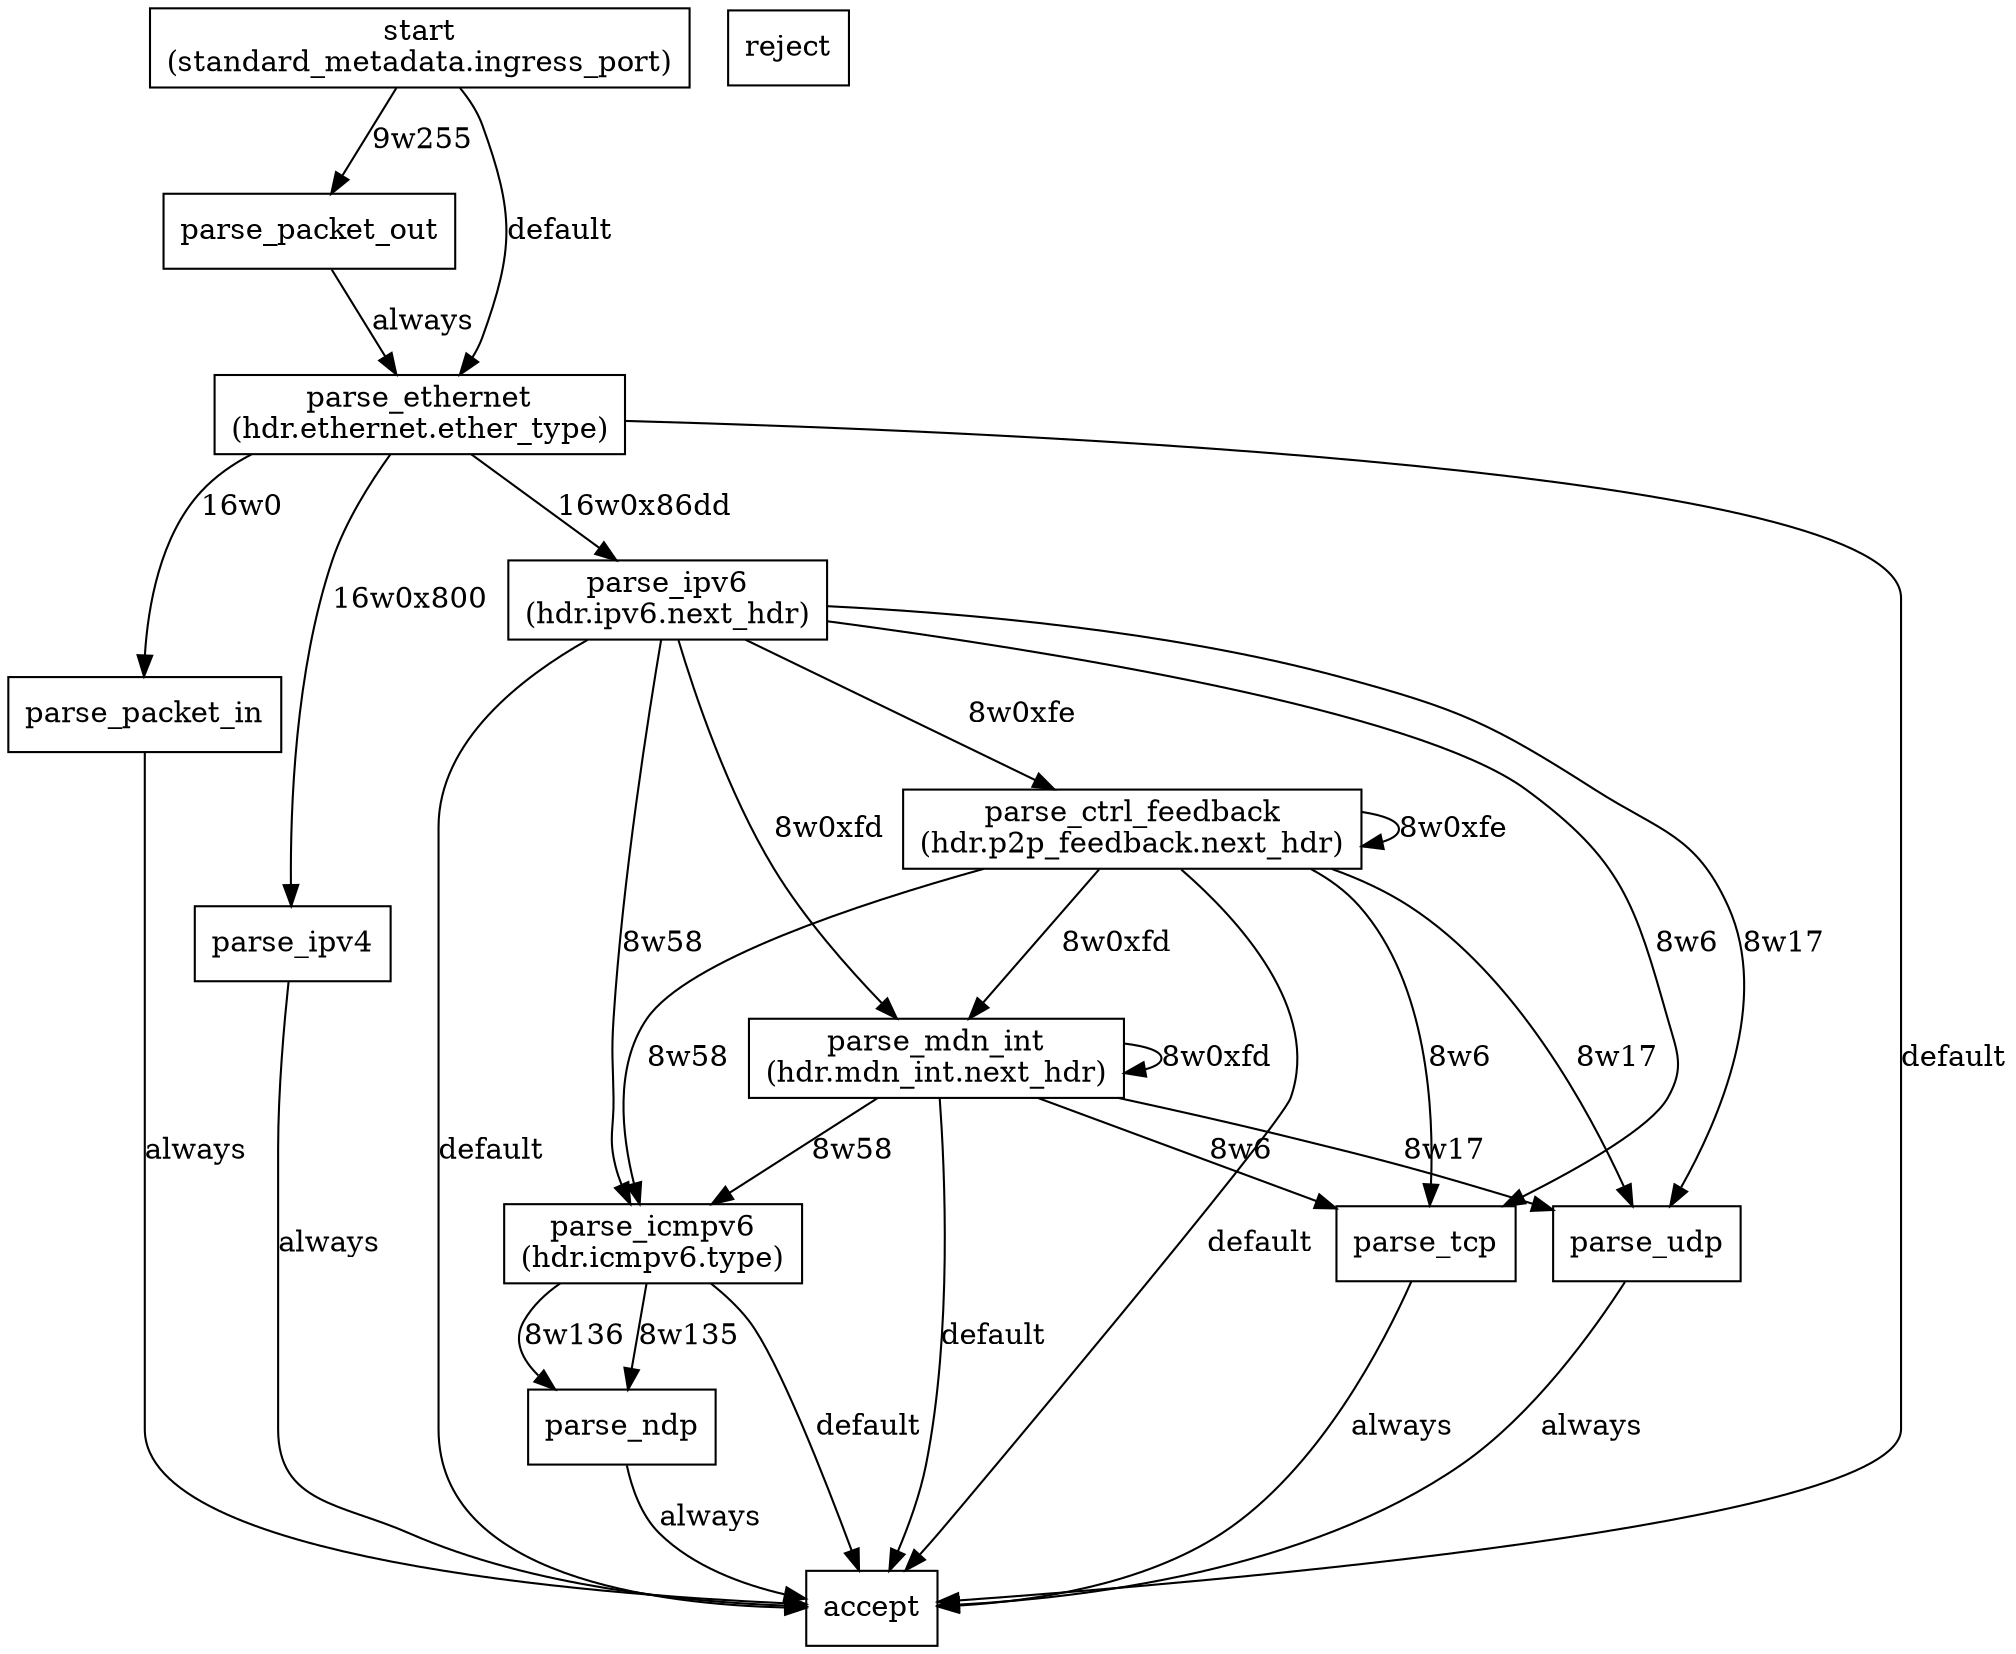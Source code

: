 digraph ParserImpl{
start [shape=rectangle,label="start
(standard_metadata.ingress_port)"]
parse_packet_out [shape=rectangle,label="parse_packet_out"]
parse_ethernet [shape=rectangle,label="parse_ethernet
(hdr.ethernet.ether_type)"]
parse_packet_in [shape=rectangle,label="parse_packet_in"]
parse_ipv4 [shape=rectangle,label="parse_ipv4"]
parse_ipv6 [shape=rectangle,label="parse_ipv6
(hdr.ipv6.next_hdr)"]
parse_ctrl_feedback [shape=rectangle,label="parse_ctrl_feedback
(hdr.p2p_feedback.next_hdr)"]
parse_tcp [shape=rectangle,label="parse_tcp"]
parse_udp [shape=rectangle,label="parse_udp"]
parse_icmpv6 [shape=rectangle,label="parse_icmpv6
(hdr.icmpv6.type)"]
parse_ndp [shape=rectangle,label="parse_ndp"]
parse_mdn_int [shape=rectangle,label="parse_mdn_int
(hdr.mdn_int.next_hdr)"]
accept [shape=rectangle,label="accept"]
reject [shape=rectangle,label="reject"]
start -> parse_packet_out [label="9w255"]
start -> parse_ethernet [label="default"]
parse_packet_out -> parse_ethernet [label="always"]
parse_ethernet -> parse_ipv6 [label="16w0x86dd"]
parse_ethernet -> parse_ipv4 [label="16w0x800"]
parse_ethernet -> parse_packet_in [label="16w0"]
parse_ethernet -> accept [label="default"]
parse_packet_in -> accept [label="always"]
parse_ipv4 -> accept [label="always"]
parse_ipv6 -> parse_tcp [label="8w6"]
parse_ipv6 -> parse_udp [label="8w17"]
parse_ipv6 -> parse_icmpv6 [label="8w58"]
parse_ipv6 -> parse_mdn_int [label="8w0xfd"]
parse_ipv6 -> parse_ctrl_feedback [label="8w0xfe"]
parse_ipv6 -> accept [label="default"]
parse_ctrl_feedback -> parse_tcp [label="8w6"]
parse_ctrl_feedback -> parse_udp [label="8w17"]
parse_ctrl_feedback -> parse_icmpv6 [label="8w58"]
parse_ctrl_feedback -> parse_mdn_int [label="8w0xfd"]
parse_ctrl_feedback -> parse_ctrl_feedback [label="8w0xfe"]
parse_ctrl_feedback -> accept [label="default"]
parse_tcp -> accept [label="always"]
parse_udp -> accept [label="always"]
parse_icmpv6 -> parse_ndp [label="8w135"]
parse_icmpv6 -> parse_ndp [label="8w136"]
parse_icmpv6 -> accept [label="default"]
parse_ndp -> accept [label="always"]
parse_mdn_int -> parse_tcp [label="8w6"]
parse_mdn_int -> parse_udp [label="8w17"]
parse_mdn_int -> parse_icmpv6 [label="8w58"]
parse_mdn_int -> parse_mdn_int [label="8w0xfd"]
parse_mdn_int -> accept [label="default"]
}

